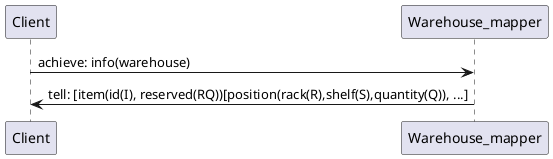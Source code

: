 @startuml
Client -> Warehouse_mapper: achieve: info(warehouse)
Warehouse_mapper -> Client: tell: [item(id(I), reserved(RQ))[position(rack(R),shelf(S),quantity(Q)), ...]
@enduml